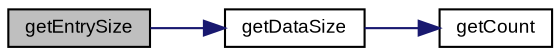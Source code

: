 digraph "getEntrySize"
{
  bgcolor="transparent";
  edge [fontname="Arial",fontsize="9",labelfontname="Arial",labelfontsize="9"];
  node [fontname="Arial",fontsize="9",shape=record];
  rankdir="LR";
  Node1 [label="getEntrySize",height=0.2,width=0.4,color="black", fillcolor="grey75", style="filled" fontcolor="black"];
  Node1 -> Node2 [color="midnightblue",fontsize="9",style="solid",fontname="Arial"];
  Node2 [label="getDataSize",height=0.2,width=0.4,color="black",URL="$class_v_s_t_g_u_i_1_1_c_drop_source.html#ac1d1c92523b920d2963525c9337460a9"];
  Node2 -> Node3 [color="midnightblue",fontsize="9",style="solid",fontname="Arial"];
  Node3 [label="getCount",height=0.2,width=0.4,color="black",URL="$class_v_s_t_g_u_i_1_1_c_drop_source.html#af1078e9e1f168e13eb3902eab3cb19c7"];
}
